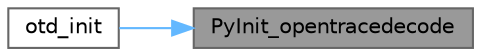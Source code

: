 digraph "PyInit_opentracedecode"
{
 // LATEX_PDF_SIZE
  bgcolor="transparent";
  edge [fontname=Helvetica,fontsize=10,labelfontname=Helvetica,labelfontsize=10];
  node [fontname=Helvetica,fontsize=10,shape=box,height=0.2,width=0.4];
  rankdir="RL";
  Node1 [id="Node000001",label="PyInit_opentracedecode",height=0.2,width=0.4,color="gray40", fillcolor="grey60", style="filled", fontcolor="black",tooltip=" "];
  Node1 -> Node2 [id="edge1_Node000001_Node000002",dir="back",color="steelblue1",style="solid",tooltip=" "];
  Node2 [id="Node000002",label="otd_init",height=0.2,width=0.4,color="grey40", fillcolor="white", style="filled",URL="$a00087.html#ga67fdfc4ec132b22cec05a0e7bc1ddd84",tooltip="Initialize libopentracedecode."];
}
